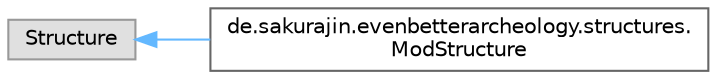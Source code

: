 digraph "Graphical Class Hierarchy"
{
 // LATEX_PDF_SIZE
  bgcolor="transparent";
  edge [fontname=Helvetica,fontsize=10,labelfontname=Helvetica,labelfontsize=10];
  node [fontname=Helvetica,fontsize=10,shape=box,height=0.2,width=0.4];
  rankdir="LR";
  Node0 [label="Structure",height=0.2,width=0.4,color="grey60", fillcolor="#E0E0E0", style="filled",tooltip=" "];
  Node0 -> Node1 [dir="back",color="steelblue1",style="solid"];
  Node1 [label="de.sakurajin.evenbetterarcheology.structures.\lModStructure",height=0.2,width=0.4,color="grey40", fillcolor="white", style="filled",URL="$classde_1_1sakurajin_1_1evenbetterarcheology_1_1structures_1_1ModStructure.html",tooltip=" "];
}
